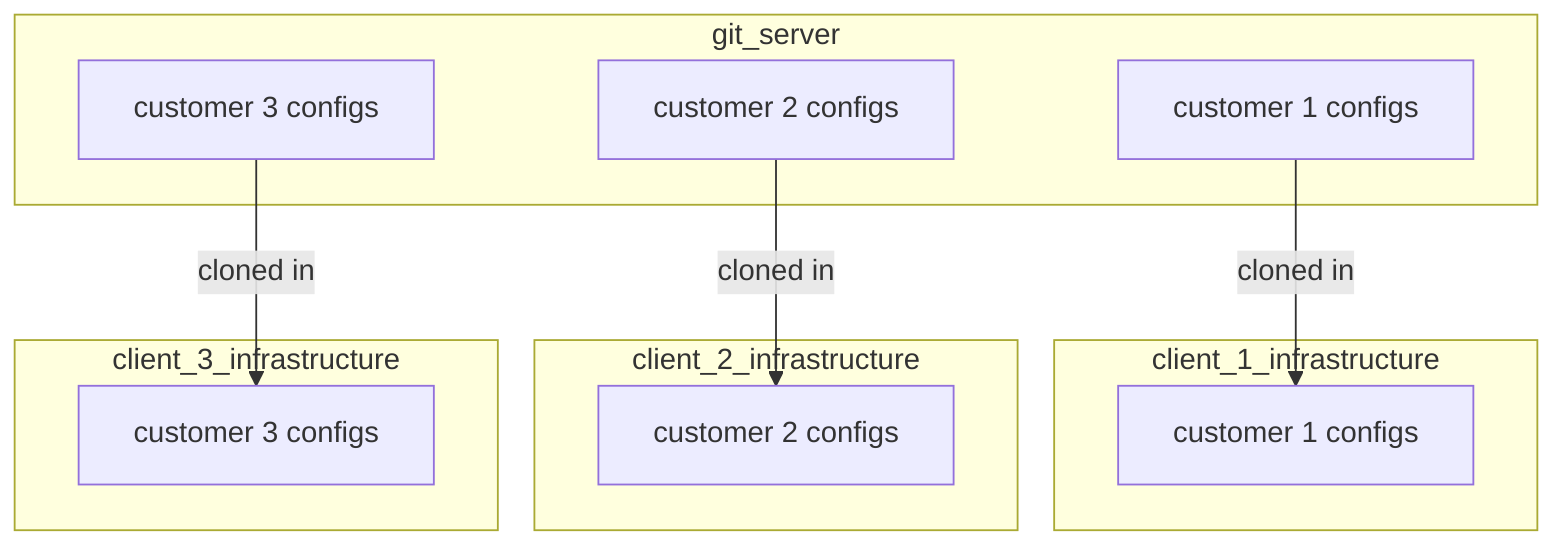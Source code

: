 ---
config:
  layout: "classic"
---
flowchart TD
subgraph git_server
A@{shape: rect, label: "customer 1 configs" }
B@{shape: rect, label: "customer 2 configs" }
C@{shape: rect, label: "customer 3 configs" }
end
subgraph client_1_infrastructure
D@{shape: rect, label: "customer 1 configs" }
end
subgraph client_2_infrastructure
E@{shape: rect, label: "customer 2 configs" }
end
subgraph client_3_infrastructure
F@{shape: rect, label: "customer 3 configs" }
end
A -- cloned in --> D
B -- cloned in --> E
C -- cloned in --> F